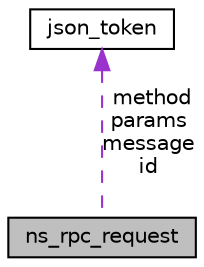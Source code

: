 digraph "ns_rpc_request"
{
  edge [fontname="Helvetica",fontsize="10",labelfontname="Helvetica",labelfontsize="10"];
  node [fontname="Helvetica",fontsize="10",shape=record];
  Node1 [label="ns_rpc_request",height=0.2,width=0.4,color="black", fillcolor="grey75", style="filled", fontcolor="black"];
  Node2 -> Node1 [dir="back",color="darkorchid3",fontsize="10",style="dashed",label=" method\nparams\nmessage\nid" ,fontname="Helvetica"];
  Node2 [label="json_token",height=0.2,width=0.4,color="black", fillcolor="white", style="filled",URL="$structjson__token.html"];
}
